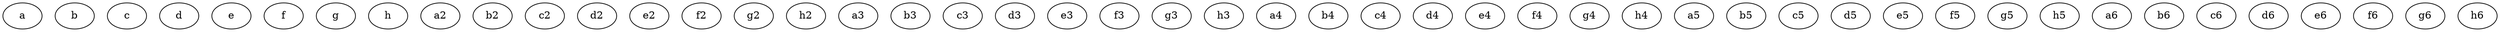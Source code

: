digraph example {
    a [Weight=3];
    b [Weight=3];
    c [Weight=3];
    d [Weight=3];
    e [Weight=3];
    f [Weight=3];
    g [Weight=3];
    h [Weight=3];
        a2 [Weight=3];
        b2 [Weight=3];
        c2 [Weight=3];
        d2 [Weight=3];
        e2 [Weight=3];
        f2 [Weight=3];
        g2 [Weight=3];
        h2 [Weight=3];
            a3 [Weight=3];
            b3 [Weight=3];
            c3 [Weight=3];
            d3 [Weight=3];
            e3 [Weight=3];
            f3 [Weight=3];
            g3 [Weight=3];
            h3 [Weight=3];
                a4 [Weight=3];
                b4 [Weight=3];
                c4 [Weight=3];
                d4 [Weight=3];
                e4 [Weight=3];
                f4 [Weight=3];
                g4 [Weight=3];
                h4 [Weight=3];
                    a5 [Weight=3];
                    b5 [Weight=3];
                    c5 [Weight=3];
                    d5 [Weight=3];
                    e5 [Weight=3];
                    f5 [Weight=3];
                    g5 [Weight=3];
                    h5 [Weight=3];
                        a6 [Weight=3];
                        b6 [Weight=3];
                        c6 [Weight=3];
                        d6 [Weight=3];
                        e6 [Weight=3];
                        f6 [Weight=3];
                        g6 [Weight=3];
                        h6 [Weight=3];
}
